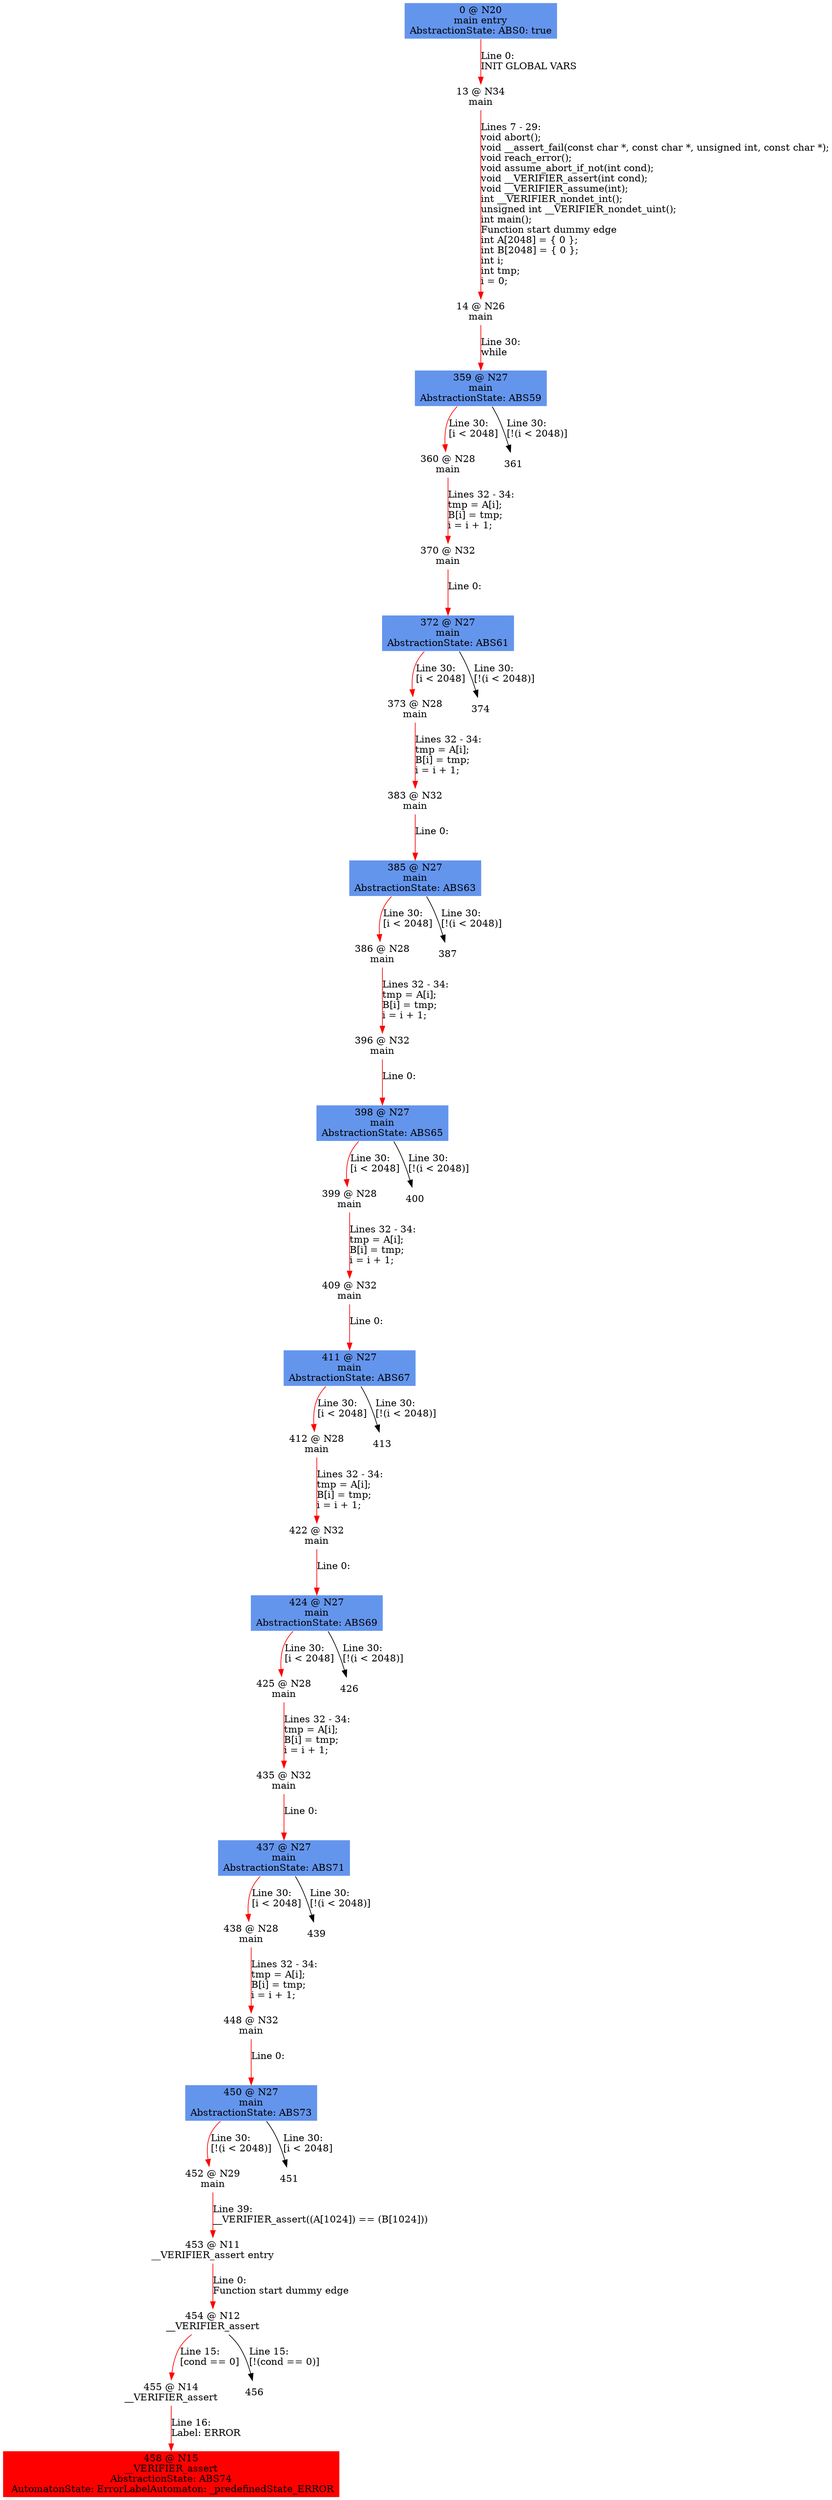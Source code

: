 digraph ARG {
node [style="filled" shape="box" color="white"]
0 [fillcolor="cornflowerblue" label="0 @ N20\nmain entry\nAbstractionState: ABS0: true\n" id="0"]
13 [label="13 @ N34\nmain\n" id="13"]
14 [label="14 @ N26\nmain\n" id="14"]
359 [fillcolor="cornflowerblue" label="359 @ N27\nmain\nAbstractionState: ABS59\n" id="359"]
360 [label="360 @ N28\nmain\n" id="360"]
370 [label="370 @ N32\nmain\n" id="370"]
372 [fillcolor="cornflowerblue" label="372 @ N27\nmain\nAbstractionState: ABS61\n" id="372"]
373 [label="373 @ N28\nmain\n" id="373"]
383 [label="383 @ N32\nmain\n" id="383"]
385 [fillcolor="cornflowerblue" label="385 @ N27\nmain\nAbstractionState: ABS63\n" id="385"]
386 [label="386 @ N28\nmain\n" id="386"]
396 [label="396 @ N32\nmain\n" id="396"]
398 [fillcolor="cornflowerblue" label="398 @ N27\nmain\nAbstractionState: ABS65\n" id="398"]
399 [label="399 @ N28\nmain\n" id="399"]
409 [label="409 @ N32\nmain\n" id="409"]
411 [fillcolor="cornflowerblue" label="411 @ N27\nmain\nAbstractionState: ABS67\n" id="411"]
412 [label="412 @ N28\nmain\n" id="412"]
422 [label="422 @ N32\nmain\n" id="422"]
424 [fillcolor="cornflowerblue" label="424 @ N27\nmain\nAbstractionState: ABS69\n" id="424"]
425 [label="425 @ N28\nmain\n" id="425"]
435 [label="435 @ N32\nmain\n" id="435"]
437 [fillcolor="cornflowerblue" label="437 @ N27\nmain\nAbstractionState: ABS71\n" id="437"]
438 [label="438 @ N28\nmain\n" id="438"]
448 [label="448 @ N32\nmain\n" id="448"]
450 [fillcolor="cornflowerblue" label="450 @ N27\nmain\nAbstractionState: ABS73\n" id="450"]
452 [label="452 @ N29\nmain\n" id="452"]
453 [label="453 @ N11\n__VERIFIER_assert entry\n" id="453"]
454 [label="454 @ N12\n__VERIFIER_assert\n" id="454"]
455 [label="455 @ N14\n__VERIFIER_assert\n" id="455"]
458 [fillcolor="red" label="458 @ N15\n__VERIFIER_assert\nAbstractionState: ABS74\n AutomatonState: ErrorLabelAutomaton: _predefinedState_ERROR\n" id="458"]
0 -> 13 [color="red" label="Line 0: \lINIT GLOBAL VARS\l" id="0 -> 13"]
13 -> 14 [color="red" label="Lines 7 - 29: \lvoid abort();\lvoid __assert_fail(const char *, const char *, unsigned int, const char *);\lvoid reach_error();\lvoid assume_abort_if_not(int cond);\lvoid __VERIFIER_assert(int cond);\lvoid __VERIFIER_assume(int);\lint __VERIFIER_nondet_int();\lunsigned int __VERIFIER_nondet_uint();\lint main();\lFunction start dummy edge\lint A[2048] = { 0 };\lint B[2048] = { 0 };\lint i;\lint tmp;\li = 0;\l" id="13 -> 14"]
14 -> 359 [color="red" label="Line 30: \lwhile\l" id="14 -> 359"]
359 -> 360 [color="red" label="Line 30: \l[i < 2048]\l" id="359 -> 360"]
359 -> 361 [label="Line 30: \l[!(i < 2048)]\l" id="359 -> 361"]
360 -> 370 [color="red" label="Lines 32 - 34: \ltmp = A[i];\lB[i] = tmp;\li = i + 1;\l" id="360 -> 370"]
370 -> 372 [color="red" label="Line 0: \l\l" id="370 -> 372"]
372 -> 373 [color="red" label="Line 30: \l[i < 2048]\l" id="372 -> 373"]
372 -> 374 [label="Line 30: \l[!(i < 2048)]\l" id="372 -> 374"]
373 -> 383 [color="red" label="Lines 32 - 34: \ltmp = A[i];\lB[i] = tmp;\li = i + 1;\l" id="373 -> 383"]
383 -> 385 [color="red" label="Line 0: \l\l" id="383 -> 385"]
385 -> 386 [color="red" label="Line 30: \l[i < 2048]\l" id="385 -> 386"]
385 -> 387 [label="Line 30: \l[!(i < 2048)]\l" id="385 -> 387"]
386 -> 396 [color="red" label="Lines 32 - 34: \ltmp = A[i];\lB[i] = tmp;\li = i + 1;\l" id="386 -> 396"]
396 -> 398 [color="red" label="Line 0: \l\l" id="396 -> 398"]
398 -> 399 [color="red" label="Line 30: \l[i < 2048]\l" id="398 -> 399"]
398 -> 400 [label="Line 30: \l[!(i < 2048)]\l" id="398 -> 400"]
399 -> 409 [color="red" label="Lines 32 - 34: \ltmp = A[i];\lB[i] = tmp;\li = i + 1;\l" id="399 -> 409"]
409 -> 411 [color="red" label="Line 0: \l\l" id="409 -> 411"]
411 -> 412 [color="red" label="Line 30: \l[i < 2048]\l" id="411 -> 412"]
411 -> 413 [label="Line 30: \l[!(i < 2048)]\l" id="411 -> 413"]
412 -> 422 [color="red" label="Lines 32 - 34: \ltmp = A[i];\lB[i] = tmp;\li = i + 1;\l" id="412 -> 422"]
422 -> 424 [color="red" label="Line 0: \l\l" id="422 -> 424"]
424 -> 425 [color="red" label="Line 30: \l[i < 2048]\l" id="424 -> 425"]
424 -> 426 [label="Line 30: \l[!(i < 2048)]\l" id="424 -> 426"]
425 -> 435 [color="red" label="Lines 32 - 34: \ltmp = A[i];\lB[i] = tmp;\li = i + 1;\l" id="425 -> 435"]
435 -> 437 [color="red" label="Line 0: \l\l" id="435 -> 437"]
437 -> 438 [color="red" label="Line 30: \l[i < 2048]\l" id="437 -> 438"]
437 -> 439 [label="Line 30: \l[!(i < 2048)]\l" id="437 -> 439"]
438 -> 448 [color="red" label="Lines 32 - 34: \ltmp = A[i];\lB[i] = tmp;\li = i + 1;\l" id="438 -> 448"]
448 -> 450 [color="red" label="Line 0: \l\l" id="448 -> 450"]
450 -> 451 [label="Line 30: \l[i < 2048]\l" id="450 -> 451"]
450 -> 452 [color="red" label="Line 30: \l[!(i < 2048)]\l" id="450 -> 452"]
452 -> 453 [color="red" label="Line 39: \l__VERIFIER_assert((A[1024]) == (B[1024]))\l" id="452 -> 453"]
453 -> 454 [color="red" label="Line 0: \lFunction start dummy edge\l" id="453 -> 454"]
454 -> 455 [color="red" label="Line 15: \l[cond == 0]\l" id="454 -> 455"]
454 -> 456 [label="Line 15: \l[!(cond == 0)]\l" id="454 -> 456"]
455 -> 458 [color="red" label="Line 16: \lLabel: ERROR\l" id="455 -> 458"]
}
